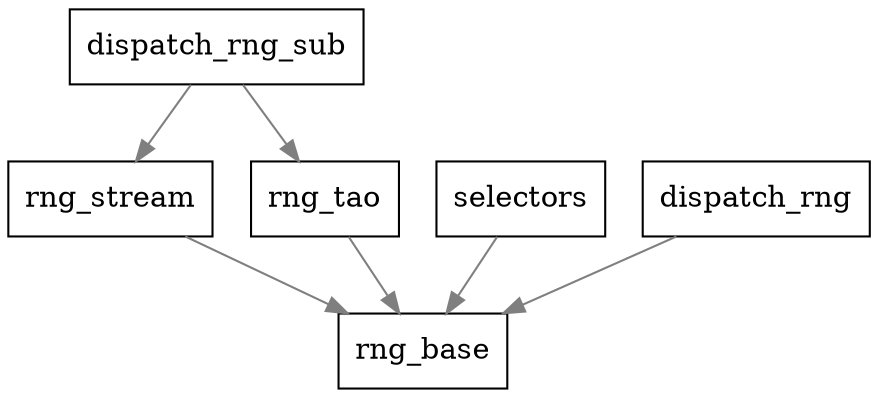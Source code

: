 
digraph G {
concentrate=true
splines=true
node[shape=record,style=filled,fillcolor=white]
edge[color=gray50]
dispatch_rng_sub -> rng_stream
dispatch_rng_sub -> rng_tao
rng_stream -> rng_base
rng_tao -> rng_base
selectors -> rng_base
dispatch_rng -> rng_base
 }

